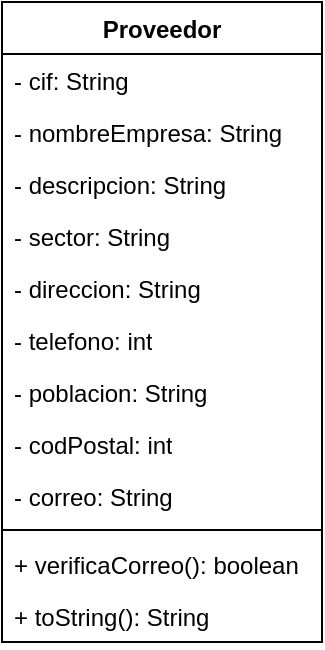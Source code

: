 <mxfile version="23.1.0" type="github">
  <diagram name="Página-1" id="rtoD7EFxduxGCIlb0vcS">
    <mxGraphModel dx="1434" dy="738" grid="1" gridSize="10" guides="1" tooltips="1" connect="1" arrows="1" fold="1" page="1" pageScale="1" pageWidth="827" pageHeight="1169" math="0" shadow="0">
      <root>
        <mxCell id="0" />
        <mxCell id="1" parent="0" />
        <mxCell id="_V1Op95ofUZb-X2GTT9a-1" value="Proveedor" style="swimlane;fontStyle=1;align=center;verticalAlign=top;childLayout=stackLayout;horizontal=1;startSize=26;horizontalStack=0;resizeParent=1;resizeParentMax=0;resizeLast=0;collapsible=1;marginBottom=0;whiteSpace=wrap;html=1;" vertex="1" parent="1">
          <mxGeometry x="160" y="40" width="160" height="320" as="geometry" />
        </mxCell>
        <mxCell id="_V1Op95ofUZb-X2GTT9a-2" value="- cif: String" style="text;strokeColor=none;fillColor=none;align=left;verticalAlign=top;spacingLeft=4;spacingRight=4;overflow=hidden;rotatable=0;points=[[0,0.5],[1,0.5]];portConstraint=eastwest;whiteSpace=wrap;html=1;" vertex="1" parent="_V1Op95ofUZb-X2GTT9a-1">
          <mxGeometry y="26" width="160" height="26" as="geometry" />
        </mxCell>
        <mxCell id="_V1Op95ofUZb-X2GTT9a-6" value="- nombreEmpresa: String" style="text;strokeColor=none;fillColor=none;align=left;verticalAlign=top;spacingLeft=4;spacingRight=4;overflow=hidden;rotatable=0;points=[[0,0.5],[1,0.5]];portConstraint=eastwest;whiteSpace=wrap;html=1;" vertex="1" parent="_V1Op95ofUZb-X2GTT9a-1">
          <mxGeometry y="52" width="160" height="26" as="geometry" />
        </mxCell>
        <mxCell id="_V1Op95ofUZb-X2GTT9a-7" value="- descripcion: String" style="text;strokeColor=none;fillColor=none;align=left;verticalAlign=top;spacingLeft=4;spacingRight=4;overflow=hidden;rotatable=0;points=[[0,0.5],[1,0.5]];portConstraint=eastwest;whiteSpace=wrap;html=1;" vertex="1" parent="_V1Op95ofUZb-X2GTT9a-1">
          <mxGeometry y="78" width="160" height="26" as="geometry" />
        </mxCell>
        <mxCell id="_V1Op95ofUZb-X2GTT9a-8" value="- sector: String" style="text;strokeColor=none;fillColor=none;align=left;verticalAlign=top;spacingLeft=4;spacingRight=4;overflow=hidden;rotatable=0;points=[[0,0.5],[1,0.5]];portConstraint=eastwest;whiteSpace=wrap;html=1;" vertex="1" parent="_V1Op95ofUZb-X2GTT9a-1">
          <mxGeometry y="104" width="160" height="26" as="geometry" />
        </mxCell>
        <mxCell id="_V1Op95ofUZb-X2GTT9a-9" value="- direccion: String" style="text;strokeColor=none;fillColor=none;align=left;verticalAlign=top;spacingLeft=4;spacingRight=4;overflow=hidden;rotatable=0;points=[[0,0.5],[1,0.5]];portConstraint=eastwest;whiteSpace=wrap;html=1;" vertex="1" parent="_V1Op95ofUZb-X2GTT9a-1">
          <mxGeometry y="130" width="160" height="26" as="geometry" />
        </mxCell>
        <mxCell id="_V1Op95ofUZb-X2GTT9a-10" value="- telefono: int" style="text;strokeColor=none;fillColor=none;align=left;verticalAlign=top;spacingLeft=4;spacingRight=4;overflow=hidden;rotatable=0;points=[[0,0.5],[1,0.5]];portConstraint=eastwest;whiteSpace=wrap;html=1;" vertex="1" parent="_V1Op95ofUZb-X2GTT9a-1">
          <mxGeometry y="156" width="160" height="26" as="geometry" />
        </mxCell>
        <mxCell id="_V1Op95ofUZb-X2GTT9a-11" value="- poblacion: String" style="text;strokeColor=none;fillColor=none;align=left;verticalAlign=top;spacingLeft=4;spacingRight=4;overflow=hidden;rotatable=0;points=[[0,0.5],[1,0.5]];portConstraint=eastwest;whiteSpace=wrap;html=1;" vertex="1" parent="_V1Op95ofUZb-X2GTT9a-1">
          <mxGeometry y="182" width="160" height="26" as="geometry" />
        </mxCell>
        <mxCell id="_V1Op95ofUZb-X2GTT9a-12" value="- codPostal: int" style="text;strokeColor=none;fillColor=none;align=left;verticalAlign=top;spacingLeft=4;spacingRight=4;overflow=hidden;rotatable=0;points=[[0,0.5],[1,0.5]];portConstraint=eastwest;whiteSpace=wrap;html=1;" vertex="1" parent="_V1Op95ofUZb-X2GTT9a-1">
          <mxGeometry y="208" width="160" height="26" as="geometry" />
        </mxCell>
        <mxCell id="_V1Op95ofUZb-X2GTT9a-13" value="- correo: String" style="text;strokeColor=none;fillColor=none;align=left;verticalAlign=top;spacingLeft=4;spacingRight=4;overflow=hidden;rotatable=0;points=[[0,0.5],[1,0.5]];portConstraint=eastwest;whiteSpace=wrap;html=1;" vertex="1" parent="_V1Op95ofUZb-X2GTT9a-1">
          <mxGeometry y="234" width="160" height="26" as="geometry" />
        </mxCell>
        <mxCell id="_V1Op95ofUZb-X2GTT9a-3" value="" style="line;strokeWidth=1;fillColor=none;align=left;verticalAlign=middle;spacingTop=-1;spacingLeft=3;spacingRight=3;rotatable=0;labelPosition=right;points=[];portConstraint=eastwest;strokeColor=inherit;" vertex="1" parent="_V1Op95ofUZb-X2GTT9a-1">
          <mxGeometry y="260" width="160" height="8" as="geometry" />
        </mxCell>
        <mxCell id="_V1Op95ofUZb-X2GTT9a-4" value="+ verificaCorreo(): boolean" style="text;strokeColor=none;fillColor=none;align=left;verticalAlign=top;spacingLeft=4;spacingRight=4;overflow=hidden;rotatable=0;points=[[0,0.5],[1,0.5]];portConstraint=eastwest;whiteSpace=wrap;html=1;" vertex="1" parent="_V1Op95ofUZb-X2GTT9a-1">
          <mxGeometry y="268" width="160" height="26" as="geometry" />
        </mxCell>
        <mxCell id="_V1Op95ofUZb-X2GTT9a-14" value="+ toString(): String" style="text;strokeColor=none;fillColor=none;align=left;verticalAlign=top;spacingLeft=4;spacingRight=4;overflow=hidden;rotatable=0;points=[[0,0.5],[1,0.5]];portConstraint=eastwest;whiteSpace=wrap;html=1;" vertex="1" parent="_V1Op95ofUZb-X2GTT9a-1">
          <mxGeometry y="294" width="160" height="26" as="geometry" />
        </mxCell>
      </root>
    </mxGraphModel>
  </diagram>
</mxfile>
